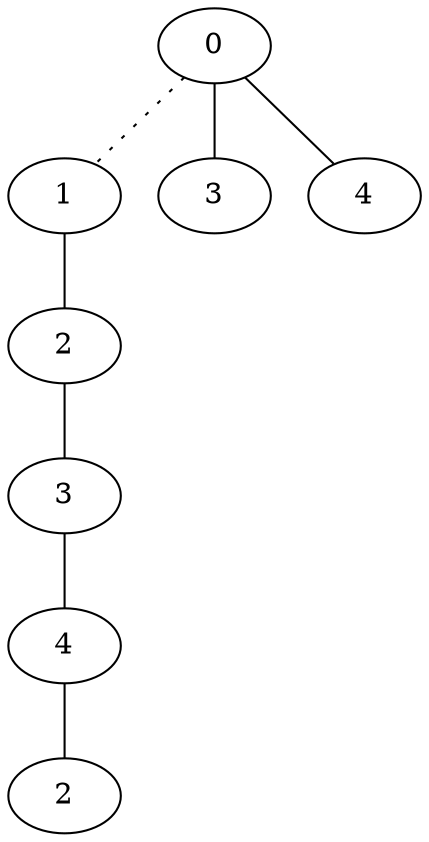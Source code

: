 graph {
a0[label=0];
a1[label=1];
a2[label=2];
a3[label=3];
a4[label=4];
a5[label=2];
a6[label=3];
a7[label=4];
a0 -- a1 [style=dotted];
a0 -- a6;
a0 -- a7;
a1 -- a2;
a2 -- a3;
a3 -- a4;
a4 -- a5;
}
